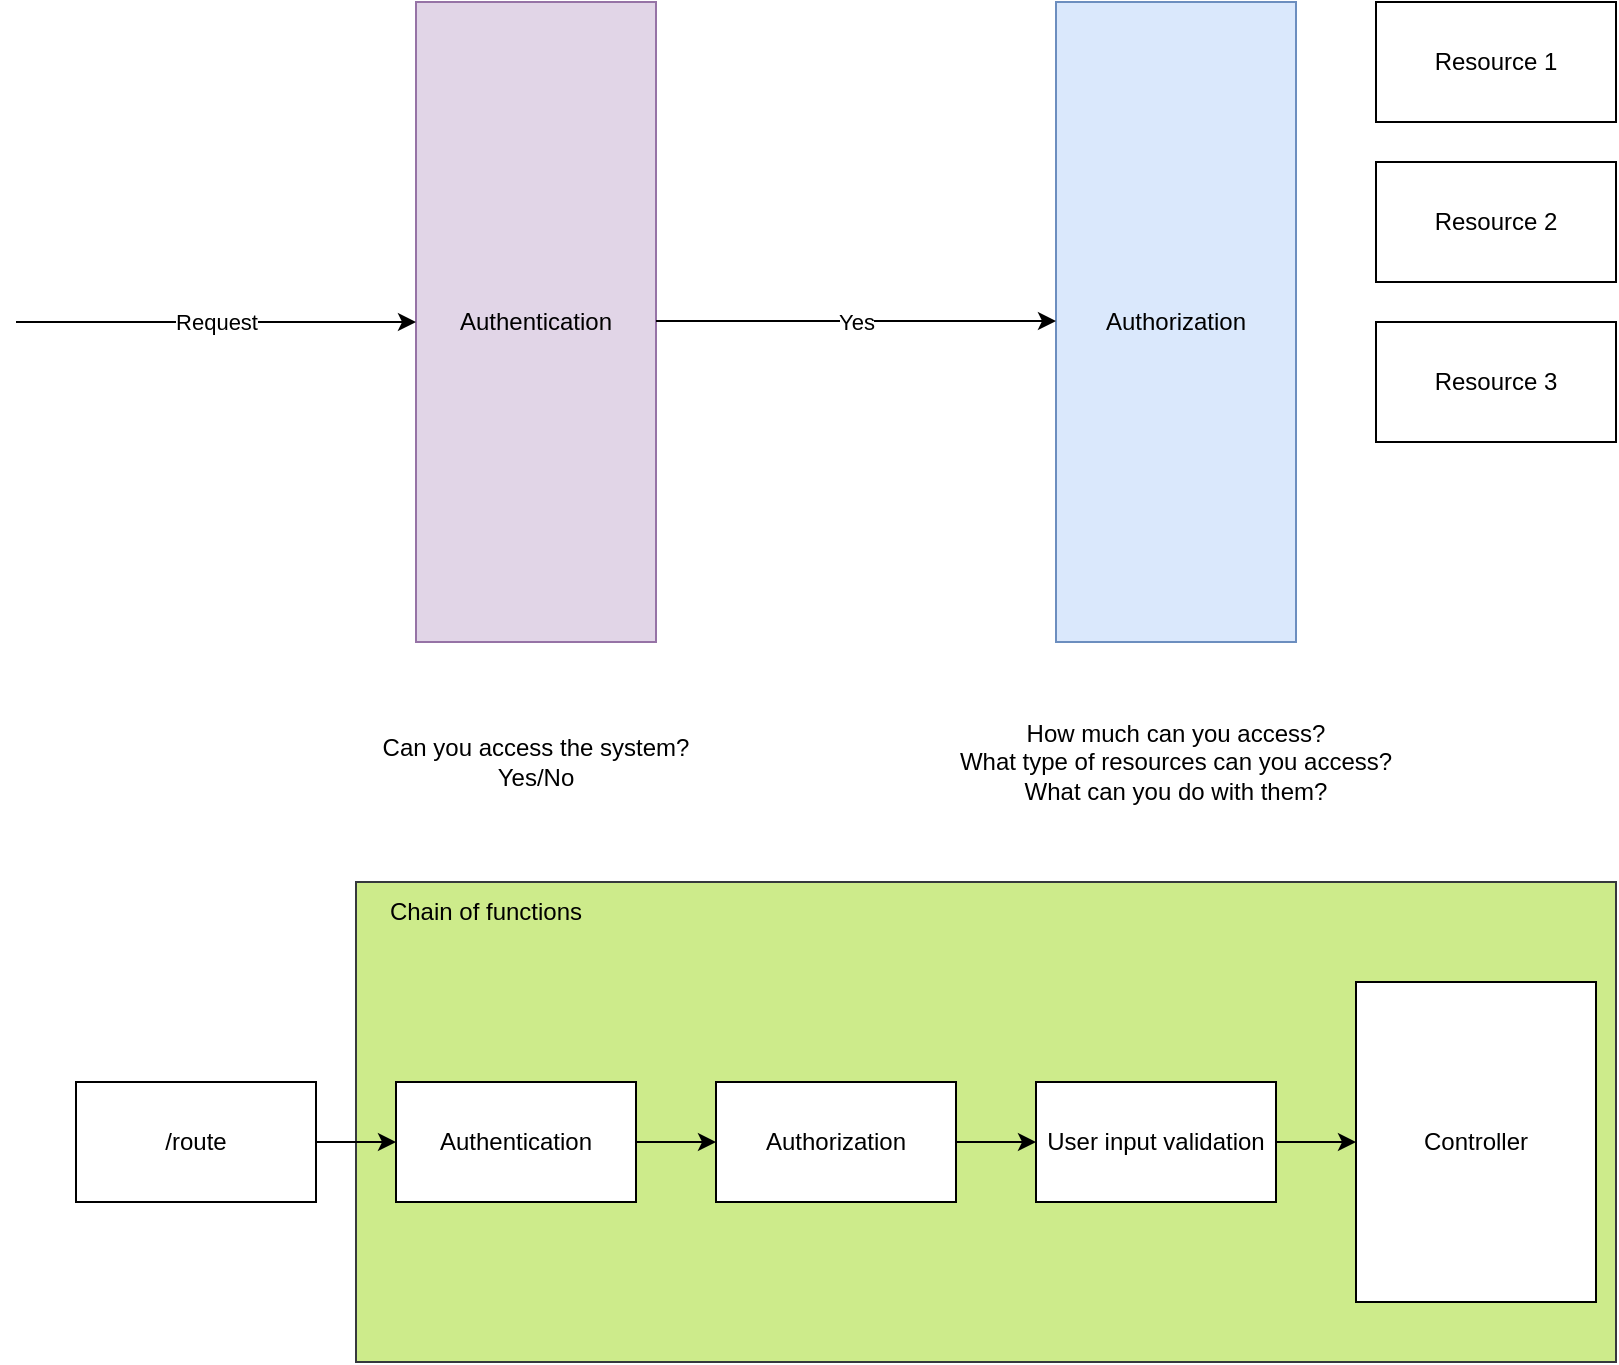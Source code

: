 <mxfile version="21.0.6" type="device" pages="4"><diagram name="2Layers" id="ThsjucSXJ5yfqZS5TArc"><mxGraphModel dx="1972" dy="617" grid="1" gridSize="10" guides="1" tooltips="1" connect="1" arrows="1" fold="1" page="1" pageScale="1" pageWidth="850" pageHeight="1100" math="0" shadow="0"><root><mxCell id="0"/><mxCell id="1" parent="0"/><mxCell id="qshrW2onFhiWDwjslQtk-26" value="" style="rounded=0;whiteSpace=wrap;html=1;fillColor=#cdeb8b;strokeColor=#36393d;" vertex="1" parent="1"><mxGeometry x="170" y="640" width="630" height="240" as="geometry"/></mxCell><mxCell id="qshrW2onFhiWDwjslQtk-1" value="Authorization" style="rounded=0;whiteSpace=wrap;html=1;fillColor=#dae8fc;strokeColor=#6c8ebf;" vertex="1" parent="1"><mxGeometry x="520" y="200" width="120" height="320" as="geometry"/></mxCell><mxCell id="qshrW2onFhiWDwjslQtk-2" value="Authentication" style="rounded=0;whiteSpace=wrap;html=1;fillColor=#e1d5e7;strokeColor=#9673a6;" vertex="1" parent="1"><mxGeometry x="200" y="200" width="120" height="320" as="geometry"/></mxCell><mxCell id="qshrW2onFhiWDwjslQtk-3" value="Can you access the system?&lt;br&gt;Yes/No" style="text;html=1;strokeColor=none;fillColor=none;align=center;verticalAlign=middle;whiteSpace=wrap;rounded=0;" vertex="1" parent="1"><mxGeometry x="150" y="560" width="220" height="40" as="geometry"/></mxCell><mxCell id="qshrW2onFhiWDwjslQtk-4" value="Request" style="endArrow=classic;html=1;rounded=0;entryX=0;entryY=0.5;entryDx=0;entryDy=0;" edge="1" parent="1" target="qshrW2onFhiWDwjslQtk-2"><mxGeometry width="50" height="50" relative="1" as="geometry"><mxPoint y="360" as="sourcePoint"/><mxPoint x="50" y="310" as="targetPoint"/></mxGeometry></mxCell><mxCell id="qshrW2onFhiWDwjslQtk-6" value="Yes" style="endArrow=classic;html=1;rounded=0;entryX=0;entryY=0.5;entryDx=0;entryDy=0;" edge="1" parent="1"><mxGeometry width="50" height="50" relative="1" as="geometry"><mxPoint x="320" y="359.5" as="sourcePoint"/><mxPoint x="520" y="359.5" as="targetPoint"/></mxGeometry></mxCell><mxCell id="qshrW2onFhiWDwjslQtk-7" value="How much can you access?&lt;br&gt;What type of resources can you access? What can you do with them?" style="text;html=1;strokeColor=none;fillColor=none;align=center;verticalAlign=middle;whiteSpace=wrap;rounded=0;" vertex="1" parent="1"><mxGeometry x="470" y="550" width="220" height="60" as="geometry"/></mxCell><mxCell id="qshrW2onFhiWDwjslQtk-8" value="Resource 1" style="rounded=0;whiteSpace=wrap;html=1;" vertex="1" parent="1"><mxGeometry x="680" y="200" width="120" height="60" as="geometry"/></mxCell><mxCell id="qshrW2onFhiWDwjslQtk-9" value="Resource 2" style="rounded=0;whiteSpace=wrap;html=1;" vertex="1" parent="1"><mxGeometry x="680" y="280" width="120" height="60" as="geometry"/></mxCell><mxCell id="qshrW2onFhiWDwjslQtk-10" value="Resource 3" style="rounded=0;whiteSpace=wrap;html=1;" vertex="1" parent="1"><mxGeometry x="680" y="360" width="120" height="60" as="geometry"/></mxCell><mxCell id="qshrW2onFhiWDwjslQtk-19" style="edgeStyle=orthogonalEdgeStyle;rounded=0;orthogonalLoop=1;jettySize=auto;html=1;" edge="1" parent="1" source="qshrW2onFhiWDwjslQtk-13" target="qshrW2onFhiWDwjslQtk-14"><mxGeometry relative="1" as="geometry"/></mxCell><mxCell id="qshrW2onFhiWDwjslQtk-13" value="Authentication" style="rounded=0;whiteSpace=wrap;html=1;" vertex="1" parent="1"><mxGeometry x="190" y="740" width="120" height="60" as="geometry"/></mxCell><mxCell id="qshrW2onFhiWDwjslQtk-20" style="edgeStyle=orthogonalEdgeStyle;rounded=0;orthogonalLoop=1;jettySize=auto;html=1;" edge="1" parent="1" source="qshrW2onFhiWDwjslQtk-14" target="qshrW2onFhiWDwjslQtk-15"><mxGeometry relative="1" as="geometry"/></mxCell><mxCell id="qshrW2onFhiWDwjslQtk-14" value="Authorization" style="rounded=0;whiteSpace=wrap;html=1;" vertex="1" parent="1"><mxGeometry x="350" y="740" width="120" height="60" as="geometry"/></mxCell><mxCell id="qshrW2onFhiWDwjslQtk-21" style="edgeStyle=orthogonalEdgeStyle;rounded=0;orthogonalLoop=1;jettySize=auto;html=1;" edge="1" parent="1" source="qshrW2onFhiWDwjslQtk-15" target="qshrW2onFhiWDwjslQtk-16"><mxGeometry relative="1" as="geometry"/></mxCell><mxCell id="qshrW2onFhiWDwjslQtk-15" value="User input validation" style="rounded=0;whiteSpace=wrap;html=1;" vertex="1" parent="1"><mxGeometry x="510" y="740" width="120" height="60" as="geometry"/></mxCell><mxCell id="qshrW2onFhiWDwjslQtk-16" value="Controller" style="rounded=0;whiteSpace=wrap;html=1;" vertex="1" parent="1"><mxGeometry x="670" y="690" width="120" height="160" as="geometry"/></mxCell><mxCell id="qshrW2onFhiWDwjslQtk-18" style="edgeStyle=orthogonalEdgeStyle;rounded=0;orthogonalLoop=1;jettySize=auto;html=1;entryX=0;entryY=0.5;entryDx=0;entryDy=0;" edge="1" parent="1" source="qshrW2onFhiWDwjslQtk-17" target="qshrW2onFhiWDwjslQtk-13"><mxGeometry relative="1" as="geometry"/></mxCell><mxCell id="qshrW2onFhiWDwjslQtk-17" value="/route" style="rounded=0;whiteSpace=wrap;html=1;" vertex="1" parent="1"><mxGeometry x="30" y="740" width="120" height="60" as="geometry"/></mxCell><mxCell id="qshrW2onFhiWDwjslQtk-25" value="Chain of functions&lt;br&gt;" style="text;html=1;strokeColor=none;fillColor=none;align=center;verticalAlign=middle;whiteSpace=wrap;rounded=0;" vertex="1" parent="1"><mxGeometry x="170" y="640" width="130" height="30" as="geometry"/></mxCell></root></mxGraphModel></diagram><diagram id="v14wEnbKMPApyN2iwoZt" name="Session"><mxGraphModel dx="1122" dy="617" grid="1" gridSize="10" guides="1" tooltips="1" connect="1" arrows="1" fold="1" page="1" pageScale="1" pageWidth="850" pageHeight="1100" math="0" shadow="0"><root><mxCell id="0"/><mxCell id="1" parent="0"/><mxCell id="XOIz6LVrSNV5ilZaeT9C-3" value="Login with username/password" style="edgeStyle=orthogonalEdgeStyle;rounded=0;orthogonalLoop=1;jettySize=auto;html=1;entryX=-0.016;entryY=0.105;entryDx=0;entryDy=0;entryPerimeter=0;" edge="1" parent="1" source="XOIz6LVrSNV5ilZaeT9C-1" target="XOIz6LVrSNV5ilZaeT9C-2"><mxGeometry relative="1" as="geometry"/></mxCell><mxCell id="XOIz6LVrSNV5ilZaeT9C-6" style="edgeStyle=orthogonalEdgeStyle;rounded=0;orthogonalLoop=1;jettySize=auto;html=1;" edge="1" parent="1" source="XOIz6LVrSNV5ilZaeT9C-1"><mxGeometry relative="1" as="geometry"><mxPoint x="135" y="410" as="targetPoint"/></mxGeometry></mxCell><mxCell id="XOIz6LVrSNV5ilZaeT9C-1" value="User&lt;br&gt;" style="shape=umlActor;verticalLabelPosition=bottom;verticalAlign=top;html=1;outlineConnect=0;" vertex="1" parent="1"><mxGeometry x="120" y="80" width="30" height="60" as="geometry"/></mxCell><mxCell id="XOIz6LVrSNV5ilZaeT9C-7" value="Set-Cookie: SESSOINID=generated-session-id" style="edgeStyle=orthogonalEdgeStyle;rounded=0;orthogonalLoop=1;jettySize=auto;html=1;" edge="1" parent="1" source="XOIz6LVrSNV5ilZaeT9C-2"><mxGeometry relative="1" as="geometry"><mxPoint x="140" y="220" as="targetPoint"/></mxGeometry></mxCell><mxCell id="XOIz6LVrSNV5ilZaeT9C-2" value="System" style="rounded=0;whiteSpace=wrap;html=1;fillColor=#cce5ff;strokeColor=#36393d;" vertex="1" parent="1"><mxGeometry x="600" y="80" width="120" height="280" as="geometry"/></mxCell><mxCell id="XOIz6LVrSNV5ilZaeT9C-4" value="Validate user/password&lt;br&gt;If the username/password is correct &lt;br&gt;then generate session ID" style="edgeStyle=orthogonalEdgeStyle;rounded=0;orthogonalLoop=1;jettySize=auto;html=1;entryX=1.001;entryY=0.286;entryDx=0;entryDy=0;entryPerimeter=0;" edge="1" parent="1" source="XOIz6LVrSNV5ilZaeT9C-2" target="XOIz6LVrSNV5ilZaeT9C-2"><mxGeometry relative="1" as="geometry"><mxPoint x="725" y="150" as="targetPoint"/><Array as="points"><mxPoint x="840" y="110"/><mxPoint x="840" y="160"/></Array></mxGeometry></mxCell><mxCell id="XOIz6LVrSNV5ilZaeT9C-5" value="Save Session ID to database&lt;br&gt;Send session ID to user via Cookie" style="edgeStyle=orthogonalEdgeStyle;rounded=0;orthogonalLoop=1;jettySize=auto;html=1;entryX=1;entryY=0.5;entryDx=0;entryDy=0;exitX=1.017;exitY=0.386;exitDx=0;exitDy=0;exitPerimeter=0;" edge="1" parent="1" source="XOIz6LVrSNV5ilZaeT9C-2" target="XOIz6LVrSNV5ilZaeT9C-2"><mxGeometry relative="1" as="geometry"><Array as="points"><mxPoint x="840" y="188"/><mxPoint x="840" y="220"/></Array></mxGeometry></mxCell><mxCell id="XOIz6LVrSNV5ilZaeT9C-8" value="Send request with SESSIONID on the Cookie header" style="endArrow=classic;html=1;rounded=0;entryX=-0.017;entryY=0.861;entryDx=0;entryDy=0;entryPerimeter=0;" edge="1" parent="1" target="XOIz6LVrSNV5ilZaeT9C-2"><mxGeometry width="50" height="50" relative="1" as="geometry"><mxPoint x="140" y="321" as="sourcePoint"/><mxPoint x="200" y="270" as="targetPoint"/></mxGeometry></mxCell><mxCell id="XOIz6LVrSNV5ilZaeT9C-9" value="Query to Database for Session ID&lt;br&gt;If it's available -&amp;gt; OK can access" style="edgeStyle=orthogonalEdgeStyle;rounded=0;orthogonalLoop=1;jettySize=auto;html=1;" edge="1" parent="1" source="XOIz6LVrSNV5ilZaeT9C-2"><mxGeometry relative="1" as="geometry"><mxPoint x="720" y="350" as="targetPoint"/><Array as="points"><mxPoint x="840" y="320"/><mxPoint x="840" y="350"/><mxPoint x="720" y="350"/></Array></mxGeometry></mxCell></root></mxGraphModel></diagram><diagram id="3hiA8JyKli6CAER0EfOt" name="JWT"><mxGraphModel dx="1122" dy="617" grid="1" gridSize="10" guides="1" tooltips="1" connect="1" arrows="1" fold="1" page="1" pageScale="1" pageWidth="850" pageHeight="1100" math="0" shadow="0"><root><mxCell id="0"/><mxCell id="1" parent="0"/><mxCell id="xnx_LvpmqsMrwpCaoyZN-1" value="Login with username/password" style="edgeStyle=orthogonalEdgeStyle;rounded=0;orthogonalLoop=1;jettySize=auto;html=1;entryX=-0.016;entryY=0.105;entryDx=0;entryDy=0;entryPerimeter=0;" edge="1" parent="1" source="xnx_LvpmqsMrwpCaoyZN-3" target="xnx_LvpmqsMrwpCaoyZN-5"><mxGeometry relative="1" as="geometry"/></mxCell><mxCell id="xnx_LvpmqsMrwpCaoyZN-2" style="edgeStyle=orthogonalEdgeStyle;rounded=0;orthogonalLoop=1;jettySize=auto;html=1;" edge="1" parent="1" source="xnx_LvpmqsMrwpCaoyZN-3"><mxGeometry relative="1" as="geometry"><mxPoint x="135" y="410" as="targetPoint"/></mxGeometry></mxCell><mxCell id="xnx_LvpmqsMrwpCaoyZN-3" value="User&lt;br&gt;" style="shape=umlActor;verticalLabelPosition=bottom;verticalAlign=top;html=1;outlineConnect=0;" vertex="1" parent="1"><mxGeometry x="120" y="80" width="30" height="60" as="geometry"/></mxCell><mxCell id="xnx_LvpmqsMrwpCaoyZN-4" value="Send Token via response body" style="edgeStyle=orthogonalEdgeStyle;rounded=0;orthogonalLoop=1;jettySize=auto;html=1;" edge="1" parent="1" source="xnx_LvpmqsMrwpCaoyZN-5"><mxGeometry relative="1" as="geometry"><mxPoint x="140" y="220" as="targetPoint"/></mxGeometry></mxCell><mxCell id="xnx_LvpmqsMrwpCaoyZN-5" value="System" style="rounded=0;whiteSpace=wrap;html=1;fillColor=#cce5ff;strokeColor=#36393d;" vertex="1" parent="1"><mxGeometry x="600" y="80" width="120" height="280" as="geometry"/></mxCell><mxCell id="xnx_LvpmqsMrwpCaoyZN-6" value="Validate user/password&lt;br&gt;If the password is correct &lt;br&gt;then generate JWT Token with Secret" style="edgeStyle=orthogonalEdgeStyle;rounded=0;orthogonalLoop=1;jettySize=auto;html=1;entryX=1;entryY=0.5;entryDx=0;entryDy=0;" edge="1" parent="1" source="xnx_LvpmqsMrwpCaoyZN-5" target="xnx_LvpmqsMrwpCaoyZN-5"><mxGeometry relative="1" as="geometry"><Array as="points"><mxPoint x="840" y="110"/><mxPoint x="840" y="220"/></Array></mxGeometry></mxCell><mxCell id="xnx_LvpmqsMrwpCaoyZN-8" value="Send request with JWT Token on the request header Authorization" style="endArrow=classic;html=1;rounded=0;entryX=-0.017;entryY=0.861;entryDx=0;entryDy=0;entryPerimeter=0;" edge="1" parent="1" target="xnx_LvpmqsMrwpCaoyZN-5"><mxGeometry width="50" height="50" relative="1" as="geometry"><mxPoint x="140" y="321" as="sourcePoint"/><mxPoint x="200" y="270" as="targetPoint"/></mxGeometry></mxCell><mxCell id="xnx_LvpmqsMrwpCaoyZN-9" value="Verify Token with Secret,&lt;br&gt;without having to query DB" style="edgeStyle=orthogonalEdgeStyle;rounded=0;orthogonalLoop=1;jettySize=auto;html=1;entryX=1;entryY=1;entryDx=0;entryDy=0;" edge="1" parent="1" source="xnx_LvpmqsMrwpCaoyZN-5" target="xnx_LvpmqsMrwpCaoyZN-5"><mxGeometry relative="1" as="geometry"><Array as="points"><mxPoint x="840" y="320"/><mxPoint x="840" y="360"/></Array></mxGeometry></mxCell><mxCell id="xnx_LvpmqsMrwpCaoyZN-10" value="Signature = Hash (payload + secret)&lt;br&gt;&lt;br&gt;Secret is kept by server, normally in environment variable&lt;br&gt;Payload is defined by developer, normally contains user_id" style="text;html=1;strokeColor=none;fillColor=none;align=center;verticalAlign=middle;whiteSpace=wrap;rounded=0;" vertex="1" parent="1"><mxGeometry x="240" y="400" width="330" height="120" as="geometry"/></mxCell></root></mxGraphModel></diagram><diagram id="iEveHDA4zZJyPi5CDHh0" name="Authorization"><mxGraphModel dx="1122" dy="617" grid="1" gridSize="10" guides="1" tooltips="1" connect="1" arrows="1" fold="1" page="1" pageScale="1" pageWidth="850" pageHeight="1100" math="0" shadow="0"><root><mxCell id="0"/><mxCell id="1" parent="0"/><mxCell id="yt_PS9ookm8ZuNGtuv9r-11" style="rounded=0;orthogonalLoop=1;jettySize=auto;html=1;entryX=0;entryY=0.25;entryDx=0;entryDy=0;" edge="1" parent="1" source="yt_PS9ookm8ZuNGtuv9r-1" target="yt_PS9ookm8ZuNGtuv9r-10"><mxGeometry relative="1" as="geometry"/></mxCell><mxCell id="yt_PS9ookm8ZuNGtuv9r-1" value="User 1" style="shape=umlActor;verticalLabelPosition=bottom;verticalAlign=top;html=1;outlineConnect=0;" vertex="1" parent="1"><mxGeometry x="80" y="70" width="30" height="60" as="geometry"/></mxCell><mxCell id="yt_PS9ookm8ZuNGtuv9r-4" value="Resource 1" style="rounded=0;whiteSpace=wrap;html=1;fillColor=#cce5ff;strokeColor=#36393d;" vertex="1" parent="1"><mxGeometry x="520" y="140" width="120" height="60" as="geometry"/></mxCell><mxCell id="yt_PS9ookm8ZuNGtuv9r-5" value="Resource 2" style="rounded=0;whiteSpace=wrap;html=1;fillColor=#cce5ff;strokeColor=#36393d;" vertex="1" parent="1"><mxGeometry x="520" y="240" width="120" height="60" as="geometry"/></mxCell><mxCell id="yt_PS9ookm8ZuNGtuv9r-9" style="rounded=0;orthogonalLoop=1;jettySize=auto;html=1;entryX=0;entryY=0.5;entryDx=0;entryDy=0;" edge="1" parent="1" source="yt_PS9ookm8ZuNGtuv9r-6" target="yt_PS9ookm8ZuNGtuv9r-4"><mxGeometry relative="1" as="geometry"/></mxCell><mxCell id="yt_PS9ookm8ZuNGtuv9r-21" style="rounded=0;orthogonalLoop=1;jettySize=auto;html=1;entryX=0;entryY=0.5;entryDx=0;entryDy=0;" edge="1" parent="1" source="yt_PS9ookm8ZuNGtuv9r-6" target="yt_PS9ookm8ZuNGtuv9r-5"><mxGeometry relative="1" as="geometry"><mxPoint x="530" y="280" as="targetPoint"/></mxGeometry></mxCell><mxCell id="yt_PS9ookm8ZuNGtuv9r-6" value="Get" style="rhombus;whiteSpace=wrap;html=1;fillColor=#ffff88;strokeColor=#36393d;" vertex="1" parent="1"><mxGeometry x="340" y="180" width="80" height="60" as="geometry"/></mxCell><mxCell id="yt_PS9ookm8ZuNGtuv9r-17" style="rounded=0;orthogonalLoop=1;jettySize=auto;html=1;" edge="1" parent="1" source="yt_PS9ookm8ZuNGtuv9r-7" target="yt_PS9ookm8ZuNGtuv9r-4"><mxGeometry relative="1" as="geometry"/></mxCell><mxCell id="yt_PS9ookm8ZuNGtuv9r-7" value="Modify" style="rhombus;whiteSpace=wrap;html=1;fillColor=#ffff88;strokeColor=#36393d;" vertex="1" parent="1"><mxGeometry x="340" y="100" width="80" height="60" as="geometry"/></mxCell><mxCell id="yt_PS9ookm8ZuNGtuv9r-12" style="rounded=0;orthogonalLoop=1;jettySize=auto;html=1;entryX=0;entryY=0;entryDx=0;entryDy=0;" edge="1" parent="1" source="yt_PS9ookm8ZuNGtuv9r-10" target="yt_PS9ookm8ZuNGtuv9r-6"><mxGeometry relative="1" as="geometry"/></mxCell><mxCell id="yt_PS9ookm8ZuNGtuv9r-16" style="rounded=0;orthogonalLoop=1;jettySize=auto;html=1;entryX=0;entryY=0.5;entryDx=0;entryDy=0;" edge="1" parent="1" source="yt_PS9ookm8ZuNGtuv9r-10" target="yt_PS9ookm8ZuNGtuv9r-7"><mxGeometry relative="1" as="geometry"/></mxCell><mxCell id="yt_PS9ookm8ZuNGtuv9r-10" value="Role: Admin" style="rounded=1;whiteSpace=wrap;html=1;fillColor=#ffcc99;strokeColor=#36393d;" vertex="1" parent="1"><mxGeometry x="150" y="140" width="120" height="60" as="geometry"/></mxCell><mxCell id="yt_PS9ookm8ZuNGtuv9r-15" style="rounded=0;orthogonalLoop=1;jettySize=auto;html=1;entryX=0;entryY=0.5;entryDx=0;entryDy=0;" edge="1" parent="1" source="yt_PS9ookm8ZuNGtuv9r-14" target="yt_PS9ookm8ZuNGtuv9r-10"><mxGeometry relative="1" as="geometry"/></mxCell><mxCell id="yt_PS9ookm8ZuNGtuv9r-20" style="rounded=0;orthogonalLoop=1;jettySize=auto;html=1;entryX=0;entryY=0.5;entryDx=0;entryDy=0;" edge="1" parent="1" source="yt_PS9ookm8ZuNGtuv9r-14" target="yt_PS9ookm8ZuNGtuv9r-18"><mxGeometry relative="1" as="geometry"/></mxCell><mxCell id="yt_PS9ookm8ZuNGtuv9r-14" value="User 2" style="shape=umlActor;verticalLabelPosition=bottom;verticalAlign=top;html=1;outlineConnect=0;" vertex="1" parent="1"><mxGeometry x="80" y="190" width="30" height="60" as="geometry"/></mxCell><mxCell id="yt_PS9ookm8ZuNGtuv9r-19" style="rounded=0;orthogonalLoop=1;jettySize=auto;html=1;entryX=0;entryY=1;entryDx=0;entryDy=0;" edge="1" parent="1" source="yt_PS9ookm8ZuNGtuv9r-18" target="yt_PS9ookm8ZuNGtuv9r-6"><mxGeometry relative="1" as="geometry"><mxPoint x="340" y="210" as="targetPoint"/></mxGeometry></mxCell><mxCell id="yt_PS9ookm8ZuNGtuv9r-18" value="Role: Viewer" style="rounded=1;whiteSpace=wrap;html=1;fillColor=#ffcc99;strokeColor=#36393d;" vertex="1" parent="1"><mxGeometry x="150" y="260" width="120" height="60" as="geometry"/></mxCell></root></mxGraphModel></diagram></mxfile>